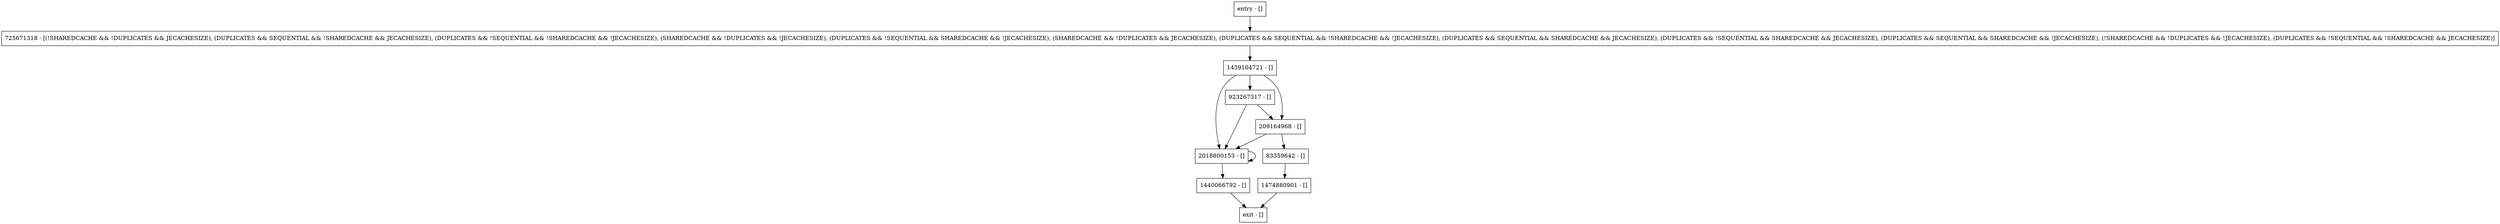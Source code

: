digraph invalidate {
node [shape=record];
entry [label="entry - []"];
exit [label="exit - []"];
2018800153 [label="2018800153 - []"];
1439104721 [label="1439104721 - []"];
83359642 [label="83359642 - []"];
1440066792 [label="1440066792 - []"];
725671318 [label="725671318 - [(!SHAREDCACHE && !DUPLICATES && JECACHESIZE), (DUPLICATES && SEQUENTIAL && !SHAREDCACHE && JECACHESIZE), (DUPLICATES && !SEQUENTIAL && !SHAREDCACHE && !JECACHESIZE), (SHAREDCACHE && !DUPLICATES && !JECACHESIZE), (DUPLICATES && !SEQUENTIAL && SHAREDCACHE && !JECACHESIZE), (SHAREDCACHE && !DUPLICATES && JECACHESIZE), (DUPLICATES && SEQUENTIAL && !SHAREDCACHE && !JECACHESIZE), (DUPLICATES && SEQUENTIAL && SHAREDCACHE && JECACHESIZE), (DUPLICATES && !SEQUENTIAL && SHAREDCACHE && JECACHESIZE), (DUPLICATES && SEQUENTIAL && SHAREDCACHE && !JECACHESIZE), (!SHAREDCACHE && !DUPLICATES && !JECACHESIZE), (DUPLICATES && !SEQUENTIAL && !SHAREDCACHE && JECACHESIZE)]"];
923267317 [label="923267317 - []"];
209164968 [label="209164968 - []"];
1474880901 [label="1474880901 - []"];
entry;
exit;
entry -> 725671318;
2018800153 -> 2018800153;
2018800153 -> 1440066792;
1439104721 -> 2018800153;
1439104721 -> 923267317;
1439104721 -> 209164968;
83359642 -> 1474880901;
1440066792 -> exit;
725671318 -> 1439104721;
923267317 -> 2018800153;
923267317 -> 209164968;
209164968 -> 2018800153;
209164968 -> 83359642;
1474880901 -> exit;
}
